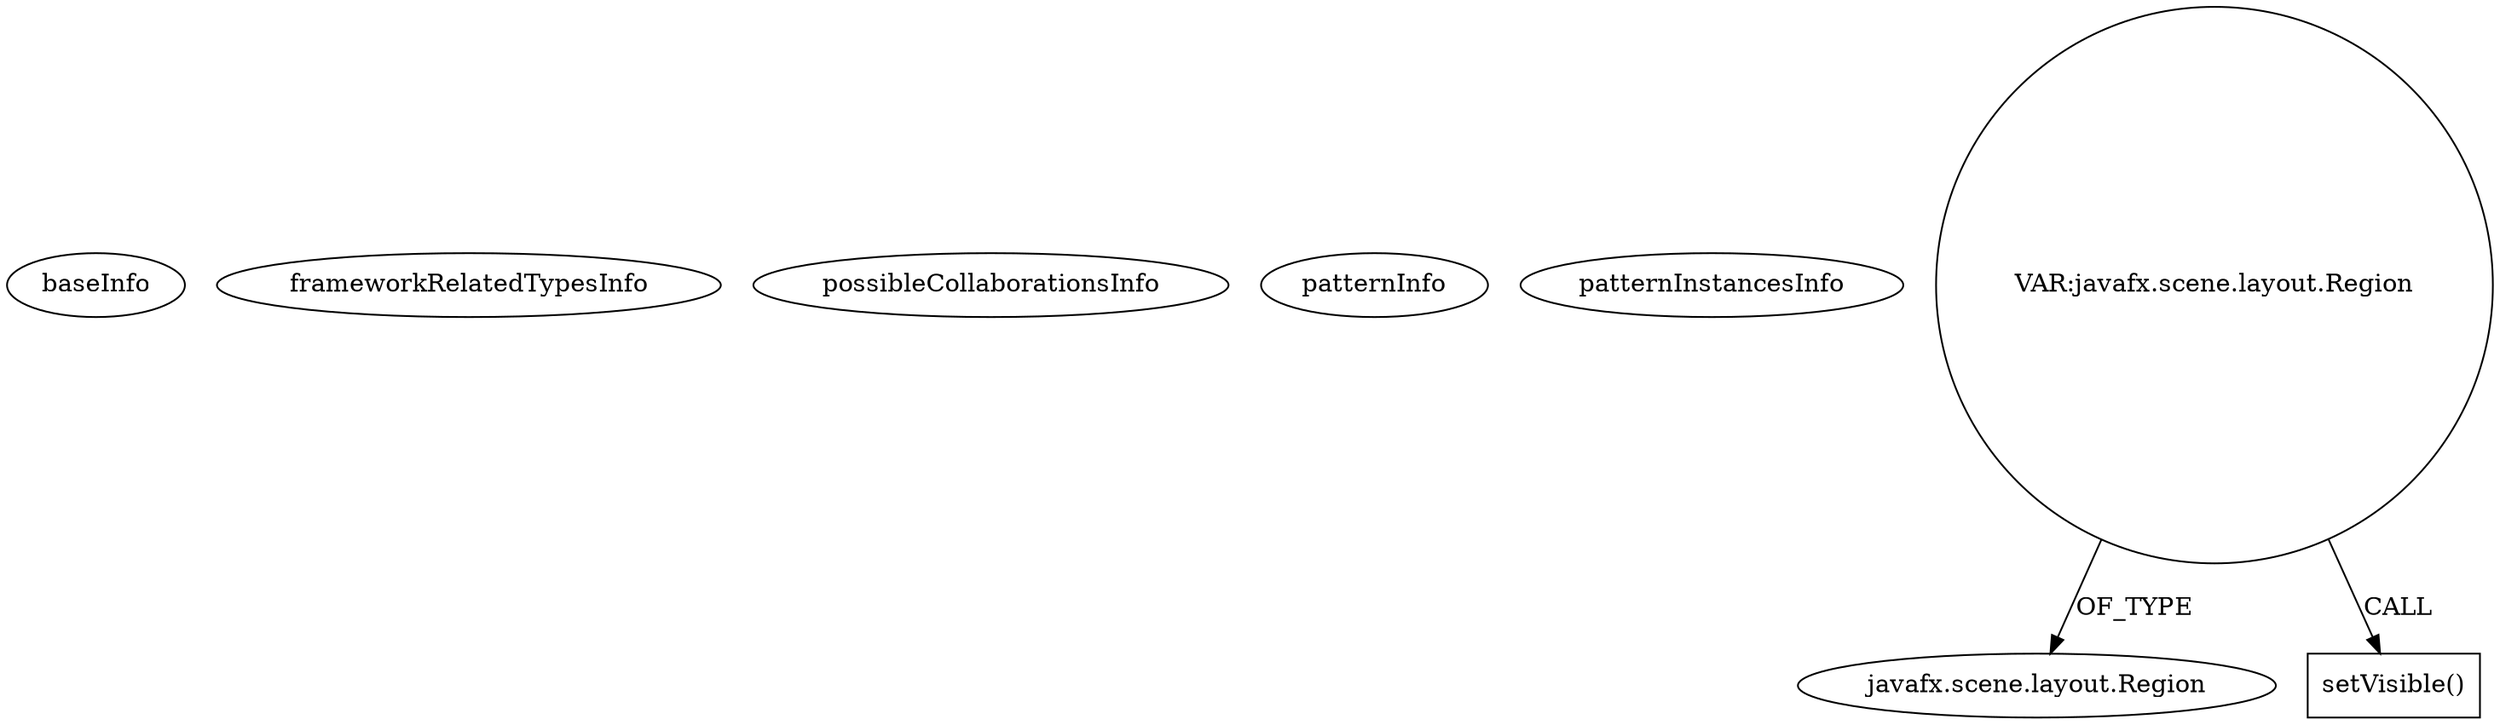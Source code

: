 digraph {
baseInfo[graphId=964,category="pattern",isAnonymous=false,possibleRelation=false]
frameworkRelatedTypesInfo[]
possibleCollaborationsInfo[]
patternInfo[frequency=2.0,patternRootClient=null]
patternInstancesInfo[0="dony1990-ProsDesktop~/dony1990-ProsDesktop/ProsDesktop-master/src/nicon/NiconDesktop/guifx/NiconImage/NiconImageFXMLController.java~NiconImageFXMLController~2548",1="Cslice-Province~/Cslice-Province/Province-master/ProvincialMiner/src/Provincial_Miner/Gui2.java~Gui2~260"]
74[label="javafx.scene.layout.Region",vertexType="FRAMEWORK_CLASS_TYPE",isFrameworkType=false]
244[label="VAR:javafx.scene.layout.Region",vertexType="VARIABLE_EXPRESION",isFrameworkType=false,shape=circle]
248[label="setVisible()",vertexType="INSIDE_CALL",isFrameworkType=false,shape=box]
244->248[label="CALL"]
244->74[label="OF_TYPE"]
}
